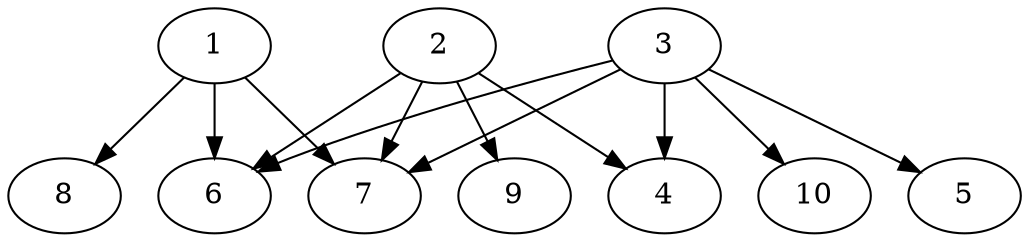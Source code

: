 // DAG automatically generated by daggen at Tue Aug  6 16:21:19 2019
// ./daggen --dot -n 10 --ccr 0.5 --fat 0.8 --regular 0.5 --density 0.8 --mindata 5242880 --maxdata 52428800 
digraph G {
  1 [size="64421888", alpha="0.01", expect_size="32210944"] 
  1 -> 6 [size ="32210944"]
  1 -> 7 [size ="32210944"]
  1 -> 8 [size ="32210944"]
  2 [size="44556288", alpha="0.14", expect_size="22278144"] 
  2 -> 4 [size ="22278144"]
  2 -> 6 [size ="22278144"]
  2 -> 7 [size ="22278144"]
  2 -> 9 [size ="22278144"]
  3 [size="36929536", alpha="0.11", expect_size="18464768"] 
  3 -> 4 [size ="18464768"]
  3 -> 5 [size ="18464768"]
  3 -> 6 [size ="18464768"]
  3 -> 7 [size ="18464768"]
  3 -> 10 [size ="18464768"]
  4 [size="66949120", alpha="0.01", expect_size="33474560"] 
  5 [size="51683328", alpha="0.12", expect_size="25841664"] 
  6 [size="50427904", alpha="0.09", expect_size="25213952"] 
  7 [size="44662784", alpha="0.10", expect_size="22331392"] 
  8 [size="30208000", alpha="0.07", expect_size="15104000"] 
  9 [size="42997760", alpha="0.13", expect_size="21498880"] 
  10 [size="76111872", alpha="0.17", expect_size="38055936"] 
}
